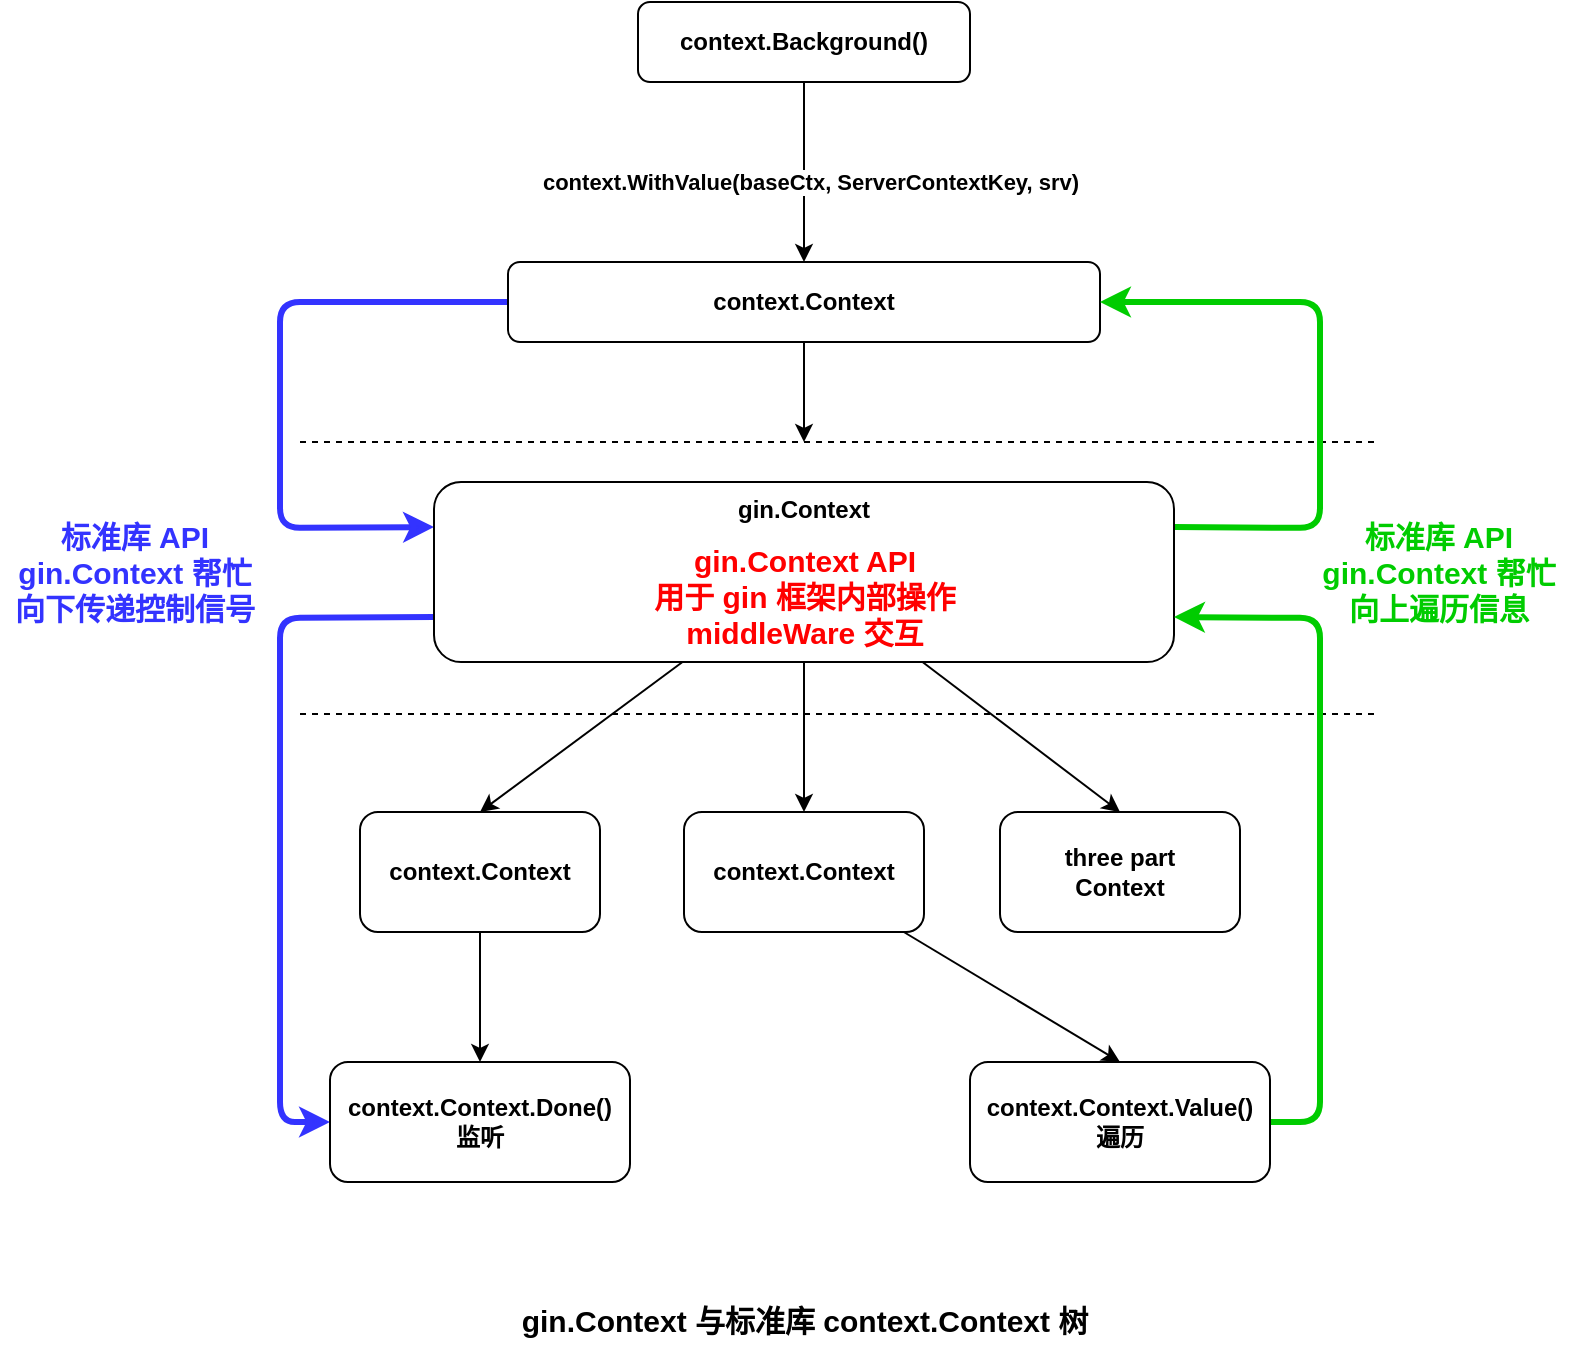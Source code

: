 <mxfile>
    <diagram id="95C81RYCGIKd5ITWYBmq" name="Page-1">
        <mxGraphModel dx="1650" dy="957" grid="1" gridSize="10" guides="1" tooltips="1" connect="1" arrows="1" fold="1" page="1" pageScale="1" pageWidth="827" pageHeight="1169" math="0" shadow="0">
            <root>
                <mxCell id="0"/>
                <mxCell id="1" parent="0"/>
                <mxCell id="8" style="edgeStyle=none;html=1;entryX=0.5;entryY=0;entryDx=0;entryDy=0;" edge="1" parent="1" source="2" target="3">
                    <mxGeometry relative="1" as="geometry"/>
                </mxCell>
                <mxCell id="10" value="&lt;b&gt;context.WithValue(baseCtx, ServerContextKey, srv)&lt;/b&gt;" style="edgeLabel;html=1;align=center;verticalAlign=middle;resizable=0;points=[];" vertex="1" connectable="0" parent="8">
                    <mxGeometry x="0.292" y="1" relative="1" as="geometry">
                        <mxPoint x="2" y="-8" as="offset"/>
                    </mxGeometry>
                </mxCell>
                <mxCell id="2" value="&lt;b&gt;context.Background()&lt;/b&gt;" style="rounded=1;whiteSpace=wrap;html=1;" vertex="1" parent="1">
                    <mxGeometry x="359" y="180" width="166" height="40" as="geometry"/>
                </mxCell>
                <mxCell id="15" style="edgeStyle=none;html=1;" edge="1" parent="1" source="3">
                    <mxGeometry relative="1" as="geometry">
                        <mxPoint x="442.0" y="400" as="targetPoint"/>
                    </mxGeometry>
                </mxCell>
                <mxCell id="30" style="edgeStyle=none;html=1;entryX=0;entryY=0.25;entryDx=0;entryDy=0;strokeWidth=3;strokeColor=#3333FF;" edge="1" parent="1" source="3" target="7">
                    <mxGeometry relative="1" as="geometry">
                        <Array as="points">
                            <mxPoint x="180" y="330"/>
                            <mxPoint x="180" y="443"/>
                        </Array>
                    </mxGeometry>
                </mxCell>
                <mxCell id="3" value="&lt;b&gt;context.Context&lt;/b&gt;" style="rounded=1;whiteSpace=wrap;html=1;" vertex="1" parent="1">
                    <mxGeometry x="294" y="310" width="296" height="40" as="geometry"/>
                </mxCell>
                <mxCell id="4" value="" style="endArrow=none;dashed=1;html=1;" edge="1" parent="1">
                    <mxGeometry width="50" height="50" relative="1" as="geometry">
                        <mxPoint x="190" y="400" as="sourcePoint"/>
                        <mxPoint x="730" y="400" as="targetPoint"/>
                    </mxGeometry>
                </mxCell>
                <mxCell id="6" value="" style="endArrow=none;dashed=1;html=1;" edge="1" parent="1">
                    <mxGeometry width="50" height="50" relative="1" as="geometry">
                        <mxPoint x="190" y="536" as="sourcePoint"/>
                        <mxPoint x="730" y="536" as="targetPoint"/>
                    </mxGeometry>
                </mxCell>
                <mxCell id="20" style="edgeStyle=none;html=1;" edge="1" parent="1" source="7" target="12">
                    <mxGeometry relative="1" as="geometry"/>
                </mxCell>
                <mxCell id="21" style="edgeStyle=none;html=1;entryX=0.5;entryY=0;entryDx=0;entryDy=0;" edge="1" parent="1" source="7" target="11">
                    <mxGeometry relative="1" as="geometry"/>
                </mxCell>
                <mxCell id="22" style="edgeStyle=none;html=1;entryX=0.5;entryY=0;entryDx=0;entryDy=0;" edge="1" parent="1" source="7" target="13">
                    <mxGeometry relative="1" as="geometry"/>
                </mxCell>
                <mxCell id="31" style="edgeStyle=none;html=1;entryX=0;entryY=0.5;entryDx=0;entryDy=0;strokeWidth=3;exitX=0;exitY=0.75;exitDx=0;exitDy=0;strokeColor=#3333FF;" edge="1" parent="1" source="7" target="23">
                    <mxGeometry relative="1" as="geometry">
                        <Array as="points">
                            <mxPoint x="180" y="488"/>
                            <mxPoint x="180" y="740"/>
                        </Array>
                    </mxGeometry>
                </mxCell>
                <mxCell id="34" style="edgeStyle=none;html=1;entryX=1;entryY=0.5;entryDx=0;entryDy=0;fontSize=15;fontColor=#3333FF;strokeColor=#00CC00;strokeWidth=3;exitX=1;exitY=0.25;exitDx=0;exitDy=0;" edge="1" parent="1" source="7" target="3">
                    <mxGeometry relative="1" as="geometry">
                        <Array as="points">
                            <mxPoint x="700" y="443"/>
                            <mxPoint x="700" y="330"/>
                        </Array>
                    </mxGeometry>
                </mxCell>
                <mxCell id="7" value="&lt;b&gt;gin.Context&lt;/b&gt;" style="rounded=1;whiteSpace=wrap;html=1;verticalAlign=top;" vertex="1" parent="1">
                    <mxGeometry x="257" y="420" width="370" height="90" as="geometry"/>
                </mxCell>
                <mxCell id="27" style="edgeStyle=none;html=1;entryX=0.5;entryY=0;entryDx=0;entryDy=0;" edge="1" parent="1" source="11" target="23">
                    <mxGeometry relative="1" as="geometry"/>
                </mxCell>
                <mxCell id="11" value="context.Context" style="rounded=1;whiteSpace=wrap;html=1;fontStyle=1" vertex="1" parent="1">
                    <mxGeometry x="220" y="585" width="120" height="60" as="geometry"/>
                </mxCell>
                <mxCell id="28" style="edgeStyle=none;html=1;entryX=0.5;entryY=0;entryDx=0;entryDy=0;" edge="1" parent="1" source="12" target="25">
                    <mxGeometry relative="1" as="geometry"/>
                </mxCell>
                <mxCell id="12" value="context.Context" style="rounded=1;whiteSpace=wrap;html=1;fontStyle=1" vertex="1" parent="1">
                    <mxGeometry x="382" y="585" width="120" height="60" as="geometry"/>
                </mxCell>
                <mxCell id="13" value="three part&lt;br&gt;Context" style="rounded=1;whiteSpace=wrap;html=1;fontStyle=1" vertex="1" parent="1">
                    <mxGeometry x="540" y="585" width="120" height="60" as="geometry"/>
                </mxCell>
                <mxCell id="19" value="&lt;font color=&quot;#ff0000&quot; style=&quot;font-size: 15px&quot;&gt;&lt;b&gt;gin.Context API&lt;br&gt;用于 gin 框架内部操作&lt;br&gt;middleWare 交互&lt;/b&gt;&lt;/font&gt;" style="text;html=1;strokeColor=none;fillColor=none;align=center;verticalAlign=middle;whiteSpace=wrap;rounded=0;" vertex="1" parent="1">
                    <mxGeometry x="318.5" y="447" width="247" height="60" as="geometry"/>
                </mxCell>
                <mxCell id="23" value="context.Context.Done()&lt;br&gt;监听" style="rounded=1;whiteSpace=wrap;html=1;fontStyle=1" vertex="1" parent="1">
                    <mxGeometry x="205" y="710" width="150" height="60" as="geometry"/>
                </mxCell>
                <mxCell id="33" style="edgeStyle=none;html=1;entryX=1;entryY=0.75;entryDx=0;entryDy=0;fontSize=15;fontColor=#3333FF;strokeColor=#00CC00;strokeWidth=3;" edge="1" parent="1" source="25" target="7">
                    <mxGeometry relative="1" as="geometry">
                        <Array as="points">
                            <mxPoint x="700" y="740"/>
                            <mxPoint x="700" y="488"/>
                        </Array>
                    </mxGeometry>
                </mxCell>
                <mxCell id="25" value="context.Context.Value()&lt;br&gt;遍历" style="rounded=1;whiteSpace=wrap;html=1;fontStyle=1" vertex="1" parent="1">
                    <mxGeometry x="525" y="710" width="150" height="60" as="geometry"/>
                </mxCell>
                <mxCell id="32" value="&lt;font color=&quot;#3333ff&quot; style=&quot;font-size: 15px&quot;&gt;&lt;b&gt;标准库 API&lt;br&gt;gin.Context 帮忙&lt;br&gt;向下传递控制信号&lt;/b&gt;&lt;/font&gt;" style="text;html=1;strokeColor=none;fillColor=none;align=center;verticalAlign=middle;whiteSpace=wrap;rounded=0;" vertex="1" parent="1">
                    <mxGeometry x="40" y="430" width="135" height="70" as="geometry"/>
                </mxCell>
                <mxCell id="35" value="&lt;font style=&quot;font-size: 15px&quot;&gt;&lt;b&gt;标准库 API&lt;br&gt;gin.Context 帮忙&lt;br&gt;向上遍历信息&lt;/b&gt;&lt;/font&gt;" style="text;html=1;strokeColor=none;fillColor=none;align=center;verticalAlign=middle;whiteSpace=wrap;rounded=0;fontColor=#00CC00;" vertex="1" parent="1">
                    <mxGeometry x="692" y="425" width="135" height="80" as="geometry"/>
                </mxCell>
                <mxCell id="36" value="gin.Context 与标准库 context.Context 树" style="text;html=1;strokeColor=none;fillColor=none;align=center;verticalAlign=middle;whiteSpace=wrap;rounded=0;fontSize=15;fontColor=#000000;fontStyle=1" vertex="1" parent="1">
                    <mxGeometry x="291.5" y="824" width="301" height="30" as="geometry"/>
                </mxCell>
            </root>
        </mxGraphModel>
    </diagram>
</mxfile>